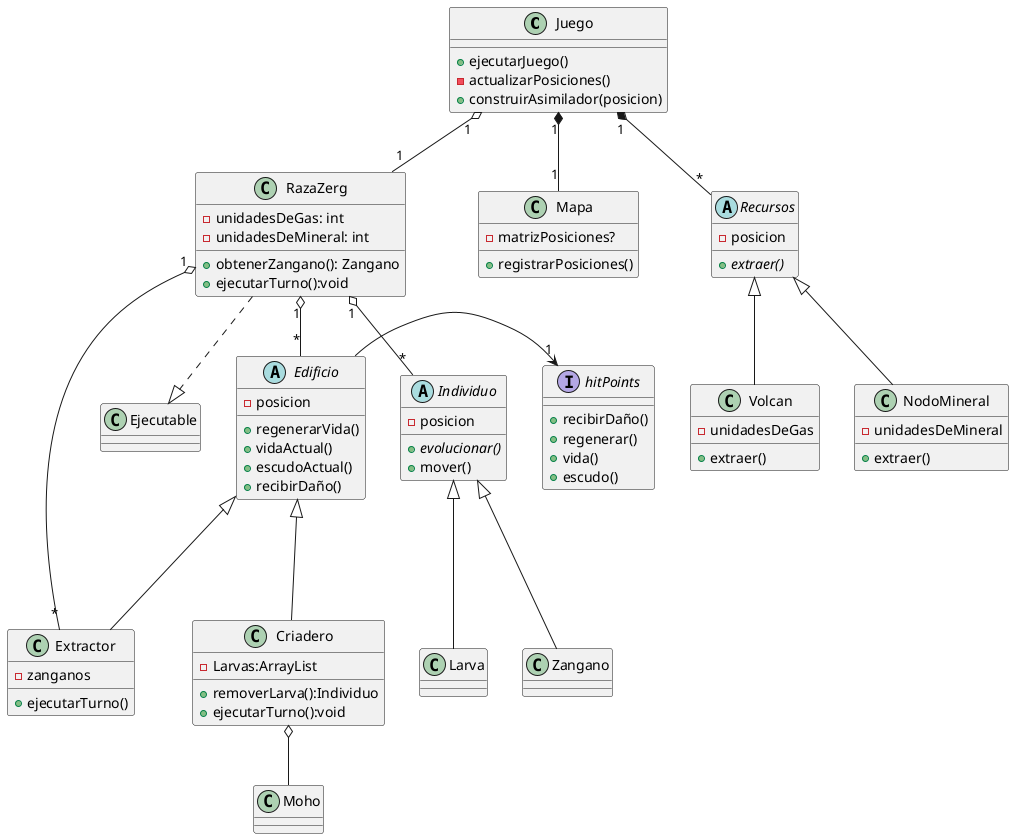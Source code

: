 @startuml



class Juego {
    +ejecutarJuego()
    -actualizarPosiciones()
    +construirAsimilador(posicion)
}

class Zangano{

}
class Larva{

}
class RazaZerg{
    -unidadesDeGas: int
    -unidadesDeMineral: int
    + obtenerZangano(): Zangano
    +ejecutarTurno():void
}
class Criadero{
    -Larvas:ArrayList
    +removerLarva():Individuo
    +ejecutarTurno():void
}


abstract class Edificio{
    -posicion
    +regenerarVida()
    +vidaActual()
    +escudoActual()
    +recibirDaño()
}

class Extractor{
    -zanganos
    +ejecutarTurno()
}

abstract class Individuo {
    -posicion
    {abstract} +evolucionar()
    +mover()
}

class Mapa {
    -matrizPosiciones?
    +registrarPosiciones()
}

abstract class Recursos {
    -posicion
    {abstract} +extraer()
}

class NodoMineral {
    -unidadesDeMineral
    +extraer()
}

class Volcan{
    -unidadesDeGas
    +extraer()
}


interface hitPoints{

+recibirDaño()
+regenerar()
+vida()
+escudo()
}

Zangano  -up--|> Individuo
Larva    -up--|> Individuo
RazaZerg "1"  o-- "*" Edificio
RazaZerg "1"  o-- "*" Individuo
RazaZerg   ..|>  Ejecutable

Criadero -up--|> Edificio
Extractor -up--|> Edificio
Juego "1"  o-- "1" RazaZerg
Juego "1"  *-- "1" Mapa
Juego "1"  *-- "*" Recursos
Recursos <|-- Volcan
Recursos <|-- NodoMineral
Criadero o-- Moho
RazaZerg "1"  o-- "*" Extractor

Edificio -> "1" hitPoints

@enduml

//Que al evolucionar un zanagano se cree un edificio en la misma pos
// y se elimine el zangano.

//Juego en el metodo actualizarPosiciones le pide a cada
//individuo y edificio sus posiciones y se las envia a mapa

//Hay que hacer una clase Posicion que tenga como atributo
//coordenadas x e y.

//Para construir un edificio hice que lo haga la clase juego, asi
//soluciono el tema de chequear que el edificio se construya sobre
//lo que debe. Pero no se si van a quedar demasaidos métodos en Juego.